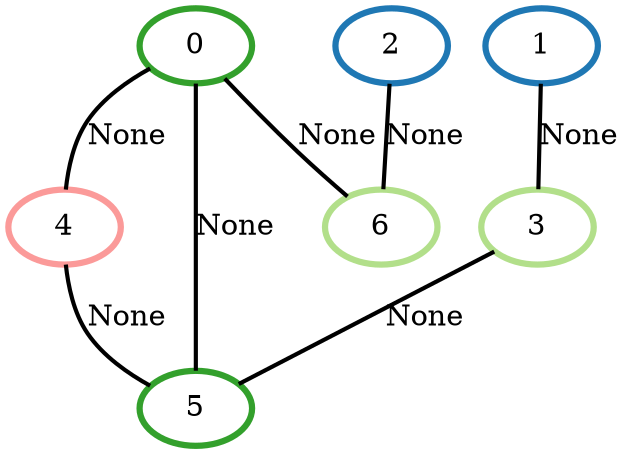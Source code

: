 graph G {
    0 [penwidth=3,label="0",color=4, colorscheme=paired12]
    1 [penwidth=3,label="1",color=2, colorscheme=paired12]
    2 [penwidth=3,label="2",color=2, colorscheme=paired12]
    3 [penwidth=3,label="3",color=3, colorscheme=paired12]
    4 [penwidth=3,label="4",color=5, colorscheme=paired12]
    5 [penwidth=3,label="5",color=4, colorscheme=paired12]
    6 [penwidth=3,label="6",color=3, colorscheme=paired12]

    1--3 [penwidth=2,label="None"]
    3--5 [penwidth=2,label="None"]
    0--5 [penwidth=2,label="None"]
    0--4 [penwidth=2,label="None"]
    4--5 [penwidth=2,label="None"]
    0--6 [penwidth=2,label="None"]
    2--6 [penwidth=2,label="None"]
}